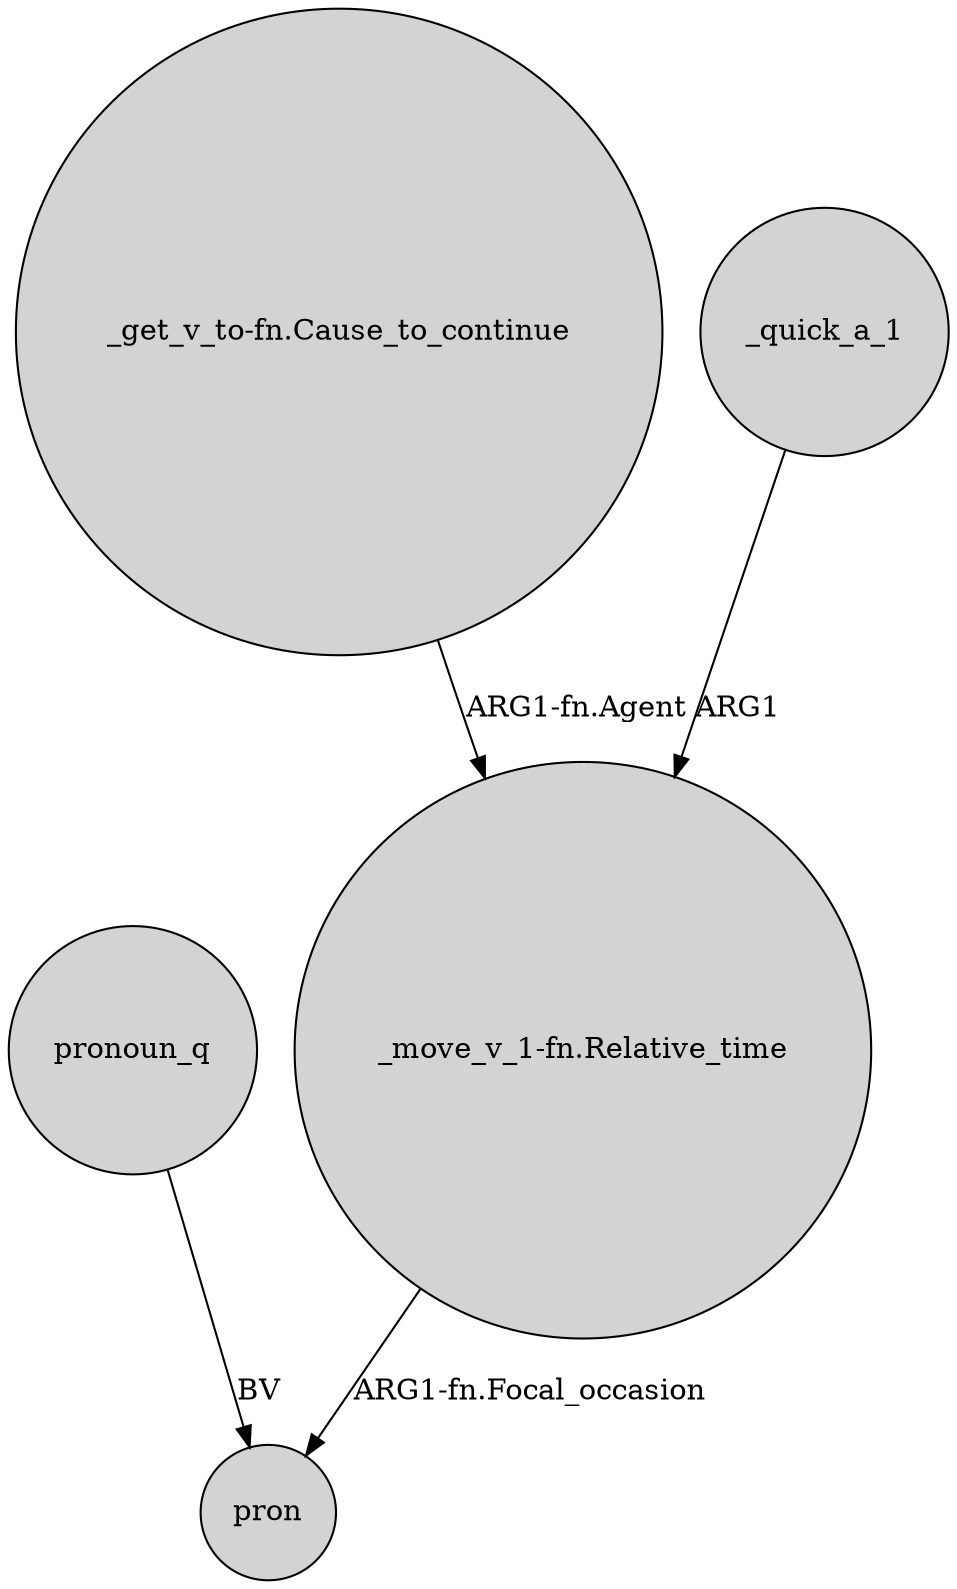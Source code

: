 digraph {
	node [shape=circle style=filled]
	pronoun_q -> pron [label=BV]
	"_get_v_to-fn.Cause_to_continue" -> "_move_v_1-fn.Relative_time" [label="ARG1-fn.Agent"]
	"_move_v_1-fn.Relative_time" -> pron [label="ARG1-fn.Focal_occasion"]
	_quick_a_1 -> "_move_v_1-fn.Relative_time" [label=ARG1]
}

